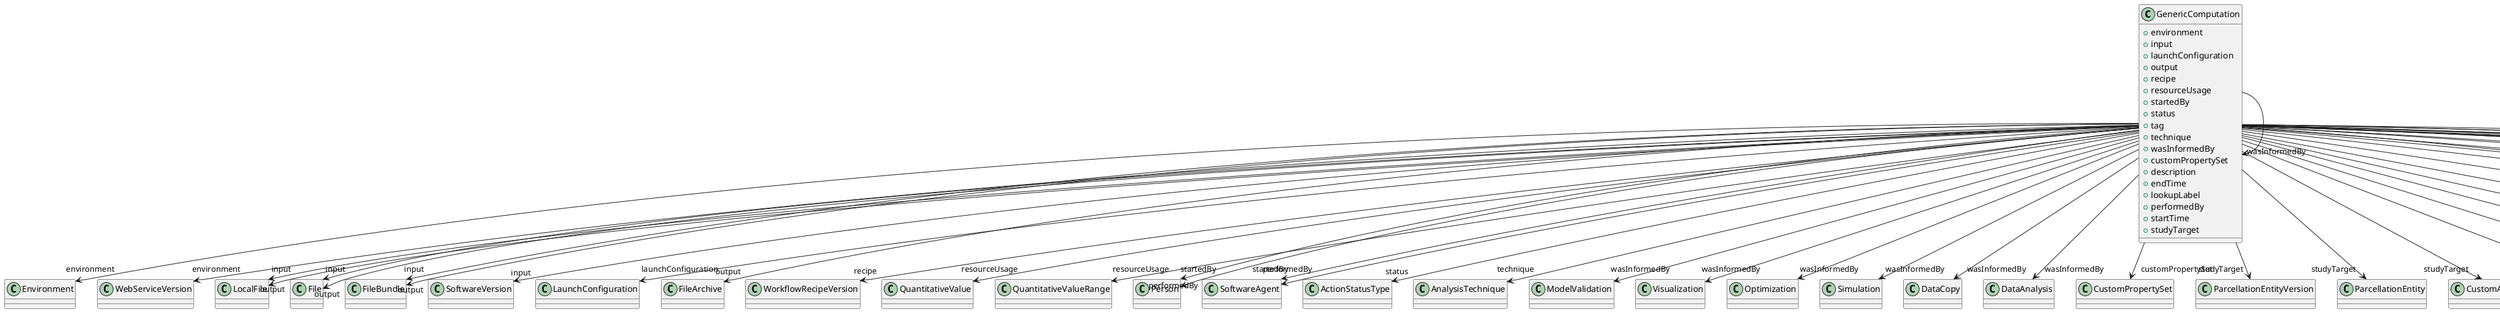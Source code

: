 @startuml
class GenericComputation {
+environment
+input
+launchConfiguration
+output
+recipe
+resourceUsage
+startedBy
+status
+tag
+technique
+wasInformedBy
+customPropertySet
+description
+endTime
+lookupLabel
+performedBy
+startTime
+studyTarget

}
GenericComputation -d-> "environment" Environment
GenericComputation -d-> "environment" WebServiceVersion
GenericComputation -d-> "input" LocalFile
GenericComputation -d-> "input" File
GenericComputation -d-> "input" FileBundle
GenericComputation -d-> "input" SoftwareVersion
GenericComputation -d-> "launchConfiguration" LaunchConfiguration
GenericComputation -d-> "output" LocalFile
GenericComputation -d-> "output" File
GenericComputation -d-> "output" FileArchive
GenericComputation -d-> "output" FileBundle
GenericComputation -d-> "recipe" WorkflowRecipeVersion
GenericComputation -d-> "resourceUsage" QuantitativeValue
GenericComputation -d-> "resourceUsage" QuantitativeValueRange
GenericComputation -d-> "startedBy" Person
GenericComputation -d-> "startedBy" SoftwareAgent
GenericComputation -d-> "status" ActionStatusType
GenericComputation -d-> "technique" AnalysisTechnique
GenericComputation -d-> "wasInformedBy" ModelValidation
GenericComputation -d-> "wasInformedBy" GenericComputation
GenericComputation -d-> "wasInformedBy" Visualization
GenericComputation -d-> "wasInformedBy" Optimization
GenericComputation -d-> "wasInformedBy" Simulation
GenericComputation -d-> "wasInformedBy" DataCopy
GenericComputation -d-> "wasInformedBy" DataAnalysis
GenericComputation -d-> "customPropertySet" CustomPropertySet
GenericComputation -d-> "performedBy" Person
GenericComputation -d-> "performedBy" SoftwareAgent
GenericComputation -d-> "studyTarget" ParcellationEntityVersion
GenericComputation -d-> "studyTarget" ParcellationEntity
GenericComputation -d-> "studyTarget" CustomAnatomicalEntity
GenericComputation -d-> "studyTarget" MolecularEntity
GenericComputation -d-> "studyTarget" BiologicalSex
GenericComputation -d-> "studyTarget" TermSuggestion
GenericComputation -d-> "studyTarget" OpticalStimulusType
GenericComputation -d-> "studyTarget" GustatoryStimulusType
GenericComputation -d-> "studyTarget" OrganismSubstance
GenericComputation -d-> "studyTarget" Disease
GenericComputation -d-> "studyTarget" TactileStimulusType
GenericComputation -d-> "studyTarget" GeneticStrainType
GenericComputation -d-> "studyTarget" VisualStimulusType
GenericComputation -d-> "studyTarget" SubcellularEntity
GenericComputation -d-> "studyTarget" DiseaseModel
GenericComputation -d-> "studyTarget" ElectricalStimulusType
GenericComputation -d-> "studyTarget" Handedness
GenericComputation -d-> "studyTarget" AuditoryStimulusType
GenericComputation -d-> "studyTarget" UBERONParcellation
GenericComputation -d-> "studyTarget" OlfactoryStimulusType
GenericComputation -d-> "studyTarget" CellType
GenericComputation -d-> "studyTarget" BreedingType
GenericComputation -d-> "studyTarget" BiologicalOrder
GenericComputation -d-> "studyTarget" Species
GenericComputation -d-> "studyTarget" OrganismSystem
GenericComputation -d-> "studyTarget" Organ
GenericComputation -d-> "studyTarget" CellCultureType

@enduml